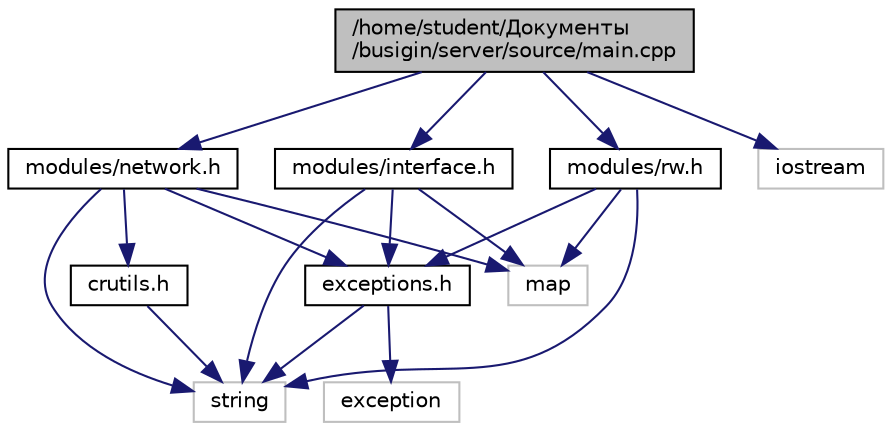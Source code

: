 digraph "/home/student/Документы/busigin/server/source/main.cpp"
{
 // LATEX_PDF_SIZE
  edge [fontname="Helvetica",fontsize="10",labelfontname="Helvetica",labelfontsize="10"];
  node [fontname="Helvetica",fontsize="10",shape=record];
  Node1 [label="/home/student/Документы\l/busigin/server/source/main.cpp",height=0.2,width=0.4,color="black", fillcolor="grey75", style="filled", fontcolor="black",tooltip="Главный файл программы."];
  Node1 -> Node2 [color="midnightblue",fontsize="10",style="solid"];
  Node2 [label="modules/interface.h",height=0.2,width=0.4,color="black", fillcolor="white", style="filled",URL="$interface_8h.html",tooltip="Определение класса интерфейса."];
  Node2 -> Node3 [color="midnightblue",fontsize="10",style="solid"];
  Node3 [label="map",height=0.2,width=0.4,color="grey75", fillcolor="white", style="filled",tooltip=" "];
  Node2 -> Node4 [color="midnightblue",fontsize="10",style="solid"];
  Node4 [label="string",height=0.2,width=0.4,color="grey75", fillcolor="white", style="filled",tooltip=" "];
  Node2 -> Node5 [color="midnightblue",fontsize="10",style="solid"];
  Node5 [label="exceptions.h",height=0.2,width=0.4,color="black", fillcolor="white", style="filled",URL="$exceptions_8h.html",tooltip="Определение классов исключений."];
  Node5 -> Node6 [color="midnightblue",fontsize="10",style="solid"];
  Node6 [label="exception",height=0.2,width=0.4,color="grey75", fillcolor="white", style="filled",tooltip=" "];
  Node5 -> Node4 [color="midnightblue",fontsize="10",style="solid"];
  Node1 -> Node7 [color="midnightblue",fontsize="10",style="solid"];
  Node7 [label="modules/network.h",height=0.2,width=0.4,color="black", fillcolor="white", style="filled",URL="$network_8h.html",tooltip="Определения классов для управления сетевым взаимодействием."];
  Node7 -> Node3 [color="midnightblue",fontsize="10",style="solid"];
  Node7 -> Node4 [color="midnightblue",fontsize="10",style="solid"];
  Node7 -> Node8 [color="midnightblue",fontsize="10",style="solid"];
  Node8 [label="crutils.h",height=0.2,width=0.4,color="black", fillcolor="white", style="filled",URL="$crutils_8h.html",tooltip="Определения вспомогательных функций для криптографических операций."];
  Node8 -> Node4 [color="midnightblue",fontsize="10",style="solid"];
  Node7 -> Node5 [color="midnightblue",fontsize="10",style="solid"];
  Node1 -> Node9 [color="midnightblue",fontsize="10",style="solid"];
  Node9 [label="modules/rw.h",height=0.2,width=0.4,color="black", fillcolor="white", style="filled",URL="$rw_8h.html",tooltip="Определение функций для работы с файлами."];
  Node9 -> Node3 [color="midnightblue",fontsize="10",style="solid"];
  Node9 -> Node4 [color="midnightblue",fontsize="10",style="solid"];
  Node9 -> Node5 [color="midnightblue",fontsize="10",style="solid"];
  Node1 -> Node10 [color="midnightblue",fontsize="10",style="solid"];
  Node10 [label="iostream",height=0.2,width=0.4,color="grey75", fillcolor="white", style="filled",tooltip=" "];
}
